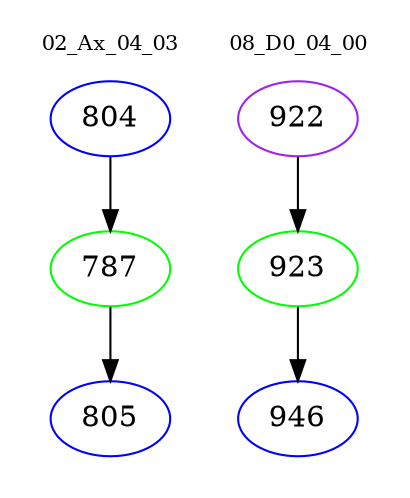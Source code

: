 digraph{
subgraph cluster_0 {
color = white
label = "02_Ax_04_03";
fontsize=10;
T0_804 [label="804", color="blue"]
T0_804 -> T0_787 [color="black"]
T0_787 [label="787", color="green"]
T0_787 -> T0_805 [color="black"]
T0_805 [label="805", color="blue"]
}
subgraph cluster_1 {
color = white
label = "08_D0_04_00";
fontsize=10;
T1_922 [label="922", color="purple"]
T1_922 -> T1_923 [color="black"]
T1_923 [label="923", color="green"]
T1_923 -> T1_946 [color="black"]
T1_946 [label="946", color="blue"]
}
}
